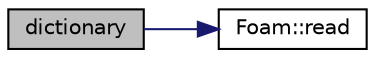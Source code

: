 digraph "dictionary"
{
  bgcolor="transparent";
  edge [fontname="Helvetica",fontsize="10",labelfontname="Helvetica",labelfontsize="10"];
  node [fontname="Helvetica",fontsize="10",shape=record];
  rankdir="LR";
  Node1900 [label="dictionary",height=0.2,width=0.4,color="black", fillcolor="grey75", style="filled", fontcolor="black"];
  Node1900 -> Node1901 [color="midnightblue",fontsize="10",style="solid",fontname="Helvetica"];
  Node1901 [label="Foam::read",height=0.2,width=0.4,color="black",URL="$a21851.html#a18efc6d016047ec7c6d5150d913d8c34"];
}

